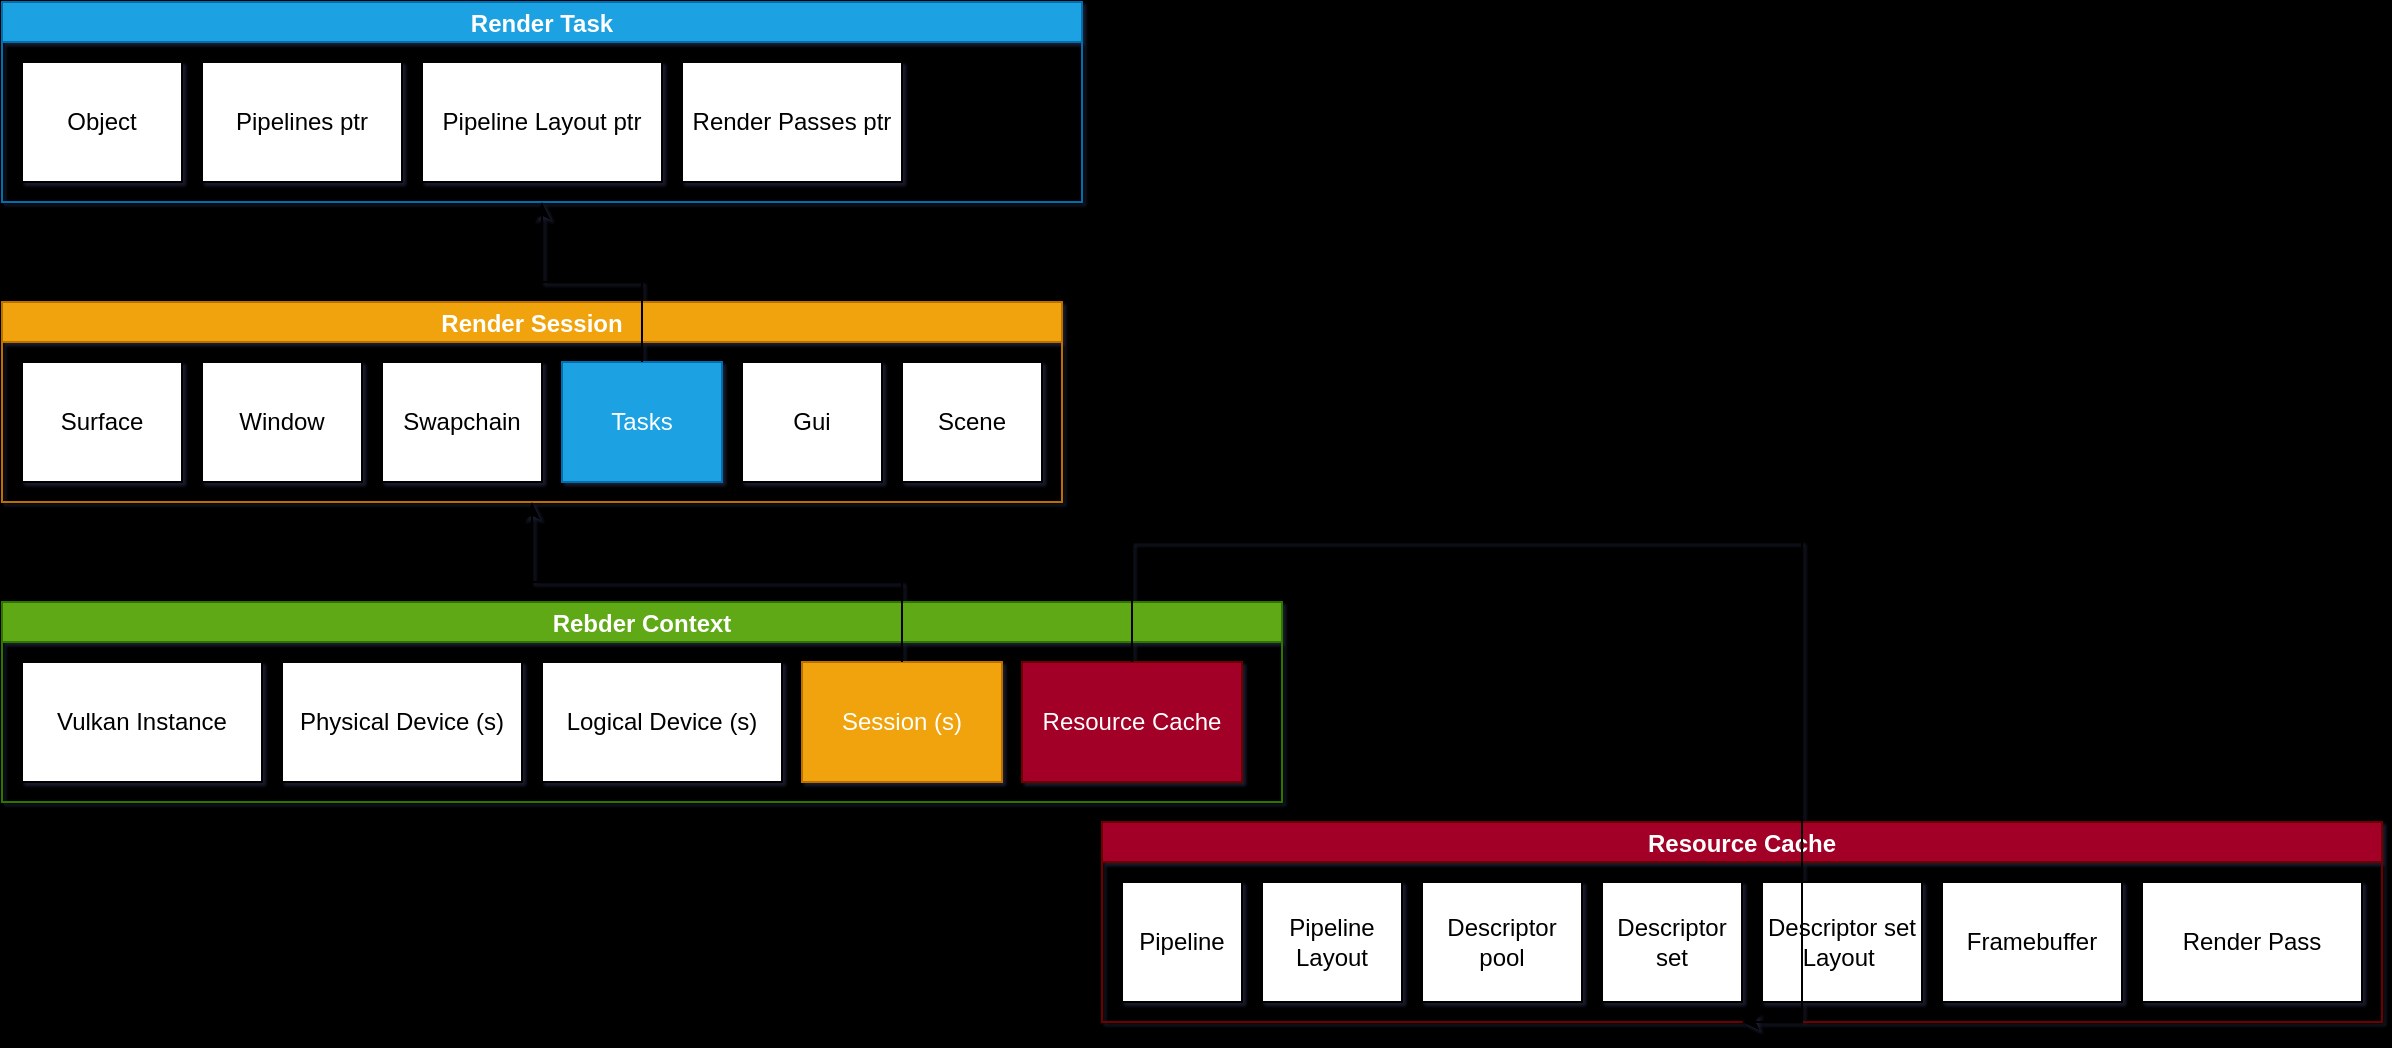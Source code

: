 <mxfile>
    <diagram id="_IPOU0kDqMZAQY4V8elC" name="Page-1">
        <mxGraphModel dx="1374" dy="595" grid="1" gridSize="10" guides="1" tooltips="1" connect="1" arrows="1" fold="1" page="0" pageScale="1" pageWidth="850" pageHeight="1100" background="#000000" math="0" shadow="1">
            <root>
                <mxCell id="0"/>
                <mxCell id="1" parent="0"/>
                <mxCell id="14" value="Rebder Context" style="swimlane;startSize=20;fillColor=#60a917;strokeColor=#2D7600;fontColor=#ffffff;" parent="1" vertex="1">
                    <mxGeometry x="70" y="650" width="640" height="100" as="geometry"/>
                </mxCell>
                <mxCell id="15" value="Vulkan Instance" style="whiteSpace=wrap;html=1;" parent="14" vertex="1">
                    <mxGeometry x="10" y="30" width="120" height="60" as="geometry"/>
                </mxCell>
                <mxCell id="16" value="Physical Device (s)" style="whiteSpace=wrap;html=1;" parent="14" vertex="1">
                    <mxGeometry x="140" y="30" width="120" height="60" as="geometry"/>
                </mxCell>
                <mxCell id="17" value="Logical Device (s)" style="whiteSpace=wrap;html=1;" parent="14" vertex="1">
                    <mxGeometry x="270" y="30" width="120" height="60" as="geometry"/>
                </mxCell>
                <mxCell id="20" value="Session (s)" style="whiteSpace=wrap;html=1;fillColor=#f0a30a;strokeColor=#BD7000;fontColor=#ffffff;" parent="14" vertex="1">
                    <mxGeometry x="400" y="30" width="100" height="60" as="geometry"/>
                </mxCell>
                <mxCell id="42" value="Resource Cache" style="whiteSpace=wrap;html=1;fillColor=#a20025;strokeColor=#6F0000;fontColor=#ffffff;" parent="14" vertex="1">
                    <mxGeometry x="510" y="30" width="110" height="60" as="geometry"/>
                </mxCell>
                <mxCell id="30" value="Render Task" style="swimlane;fillColor=#1ba1e2;strokeColor=#006EAF;fontColor=#ffffff;startSize=20;" parent="1" vertex="1">
                    <mxGeometry x="70" y="350" width="540" height="100" as="geometry"/>
                </mxCell>
                <mxCell id="34" value="Object" style="whiteSpace=wrap;html=1;" parent="30" vertex="1">
                    <mxGeometry x="10" y="30" width="80" height="60" as="geometry"/>
                </mxCell>
                <mxCell id="36" value="Pipelines ptr" style="whiteSpace=wrap;html=1;" parent="30" vertex="1">
                    <mxGeometry x="100" y="30" width="100" height="60" as="geometry"/>
                </mxCell>
                <mxCell id="37" value="Pipeline Layout ptr" style="whiteSpace=wrap;html=1;" parent="30" vertex="1">
                    <mxGeometry x="210" y="30" width="120" height="60" as="geometry"/>
                </mxCell>
                <mxCell id="35" value="Render Passes ptr" style="whiteSpace=wrap;html=1;" parent="30" vertex="1">
                    <mxGeometry x="340" y="30" width="110" height="60" as="geometry"/>
                </mxCell>
                <mxCell id="21" value="Render Session" style="swimlane;fillColor=#f0a30a;strokeColor=#BD7000;fontColor=#ffffff;startSize=20;" parent="1" vertex="1">
                    <mxGeometry x="70" y="500" width="530" height="100" as="geometry"/>
                </mxCell>
                <mxCell id="22" value="Surface" style="whiteSpace=wrap;html=1;" parent="21" vertex="1">
                    <mxGeometry x="10" y="30" width="80" height="60" as="geometry"/>
                </mxCell>
                <mxCell id="24" value="Window" style="whiteSpace=wrap;html=1;" parent="21" vertex="1">
                    <mxGeometry x="100" y="30" width="80" height="60" as="geometry"/>
                </mxCell>
                <mxCell id="26" value="Swapchain" style="whiteSpace=wrap;html=1;" parent="21" vertex="1">
                    <mxGeometry x="190" y="30" width="80" height="60" as="geometry"/>
                </mxCell>
                <mxCell id="27" value="Tasks" style="whiteSpace=wrap;html=1;fillColor=#1ba1e2;strokeColor=#006EAF;fontColor=#ffffff;" parent="21" vertex="1">
                    <mxGeometry x="280" y="30" width="80" height="60" as="geometry"/>
                </mxCell>
                <mxCell id="28" value="Gui" style="whiteSpace=wrap;html=1;" parent="21" vertex="1">
                    <mxGeometry x="370" y="30" width="70" height="60" as="geometry"/>
                </mxCell>
                <mxCell id="39" value="Scene" style="whiteSpace=wrap;html=1;" parent="21" vertex="1">
                    <mxGeometry x="450" y="30" width="70" height="60" as="geometry"/>
                </mxCell>
                <mxCell id="33" style="edgeStyle=orthogonalEdgeStyle;rounded=0;orthogonalLoop=1;jettySize=auto;html=1;entryX=0.5;entryY=1;entryDx=0;entryDy=0;" parent="1" source="20" target="21" edge="1">
                    <mxGeometry relative="1" as="geometry"/>
                </mxCell>
                <mxCell id="40" style="edgeStyle=orthogonalEdgeStyle;rounded=0;orthogonalLoop=1;jettySize=auto;html=1;entryX=0.5;entryY=1;entryDx=0;entryDy=0;" parent="1" source="27" target="30" edge="1">
                    <mxGeometry relative="1" as="geometry"/>
                </mxCell>
                <mxCell id="43" value="Resource Cache" style="swimlane;startSize=20;fillColor=#a20025;strokeColor=#6F0000;fontColor=#ffffff;" parent="1" vertex="1">
                    <mxGeometry x="620" y="760" width="640" height="100" as="geometry"/>
                </mxCell>
                <mxCell id="44" value="Pipeline" style="whiteSpace=wrap;html=1;" parent="43" vertex="1">
                    <mxGeometry x="10" y="30" width="60" height="60" as="geometry"/>
                </mxCell>
                <mxCell id="46" value="Pipeline Layout" style="whiteSpace=wrap;html=1;" parent="43" vertex="1">
                    <mxGeometry x="80" y="30" width="70" height="60" as="geometry"/>
                </mxCell>
                <mxCell id="47" value="Descriptor pool" style="whiteSpace=wrap;html=1;" parent="43" vertex="1">
                    <mxGeometry x="160" y="30" width="80" height="60" as="geometry"/>
                </mxCell>
                <mxCell id="48" value="Descriptor set" style="whiteSpace=wrap;html=1;" parent="43" vertex="1">
                    <mxGeometry x="250" y="30" width="70" height="60" as="geometry"/>
                </mxCell>
                <mxCell id="49" value="Descriptor set Layout&amp;nbsp;" style="whiteSpace=wrap;html=1;" parent="43" vertex="1">
                    <mxGeometry x="330" y="30" width="80" height="60" as="geometry"/>
                </mxCell>
                <mxCell id="50" value="Framebuffer" style="whiteSpace=wrap;html=1;" parent="43" vertex="1">
                    <mxGeometry x="420" y="30" width="90" height="60" as="geometry"/>
                </mxCell>
                <mxCell id="51" value="Render Pass" style="whiteSpace=wrap;html=1;" parent="43" vertex="1">
                    <mxGeometry x="520" y="30" width="110" height="60" as="geometry"/>
                </mxCell>
                <mxCell id="54" style="edgeStyle=orthogonalEdgeStyle;rounded=0;orthogonalLoop=1;jettySize=auto;html=1;entryX=0.5;entryY=1;entryDx=0;entryDy=0;" parent="1" source="42" target="43" edge="1">
                    <mxGeometry relative="1" as="geometry">
                        <Array as="points">
                            <mxPoint x="635" y="620"/>
                            <mxPoint x="970" y="620"/>
                        </Array>
                    </mxGeometry>
                </mxCell>
            </root>
        </mxGraphModel>
    </diagram>
</mxfile>